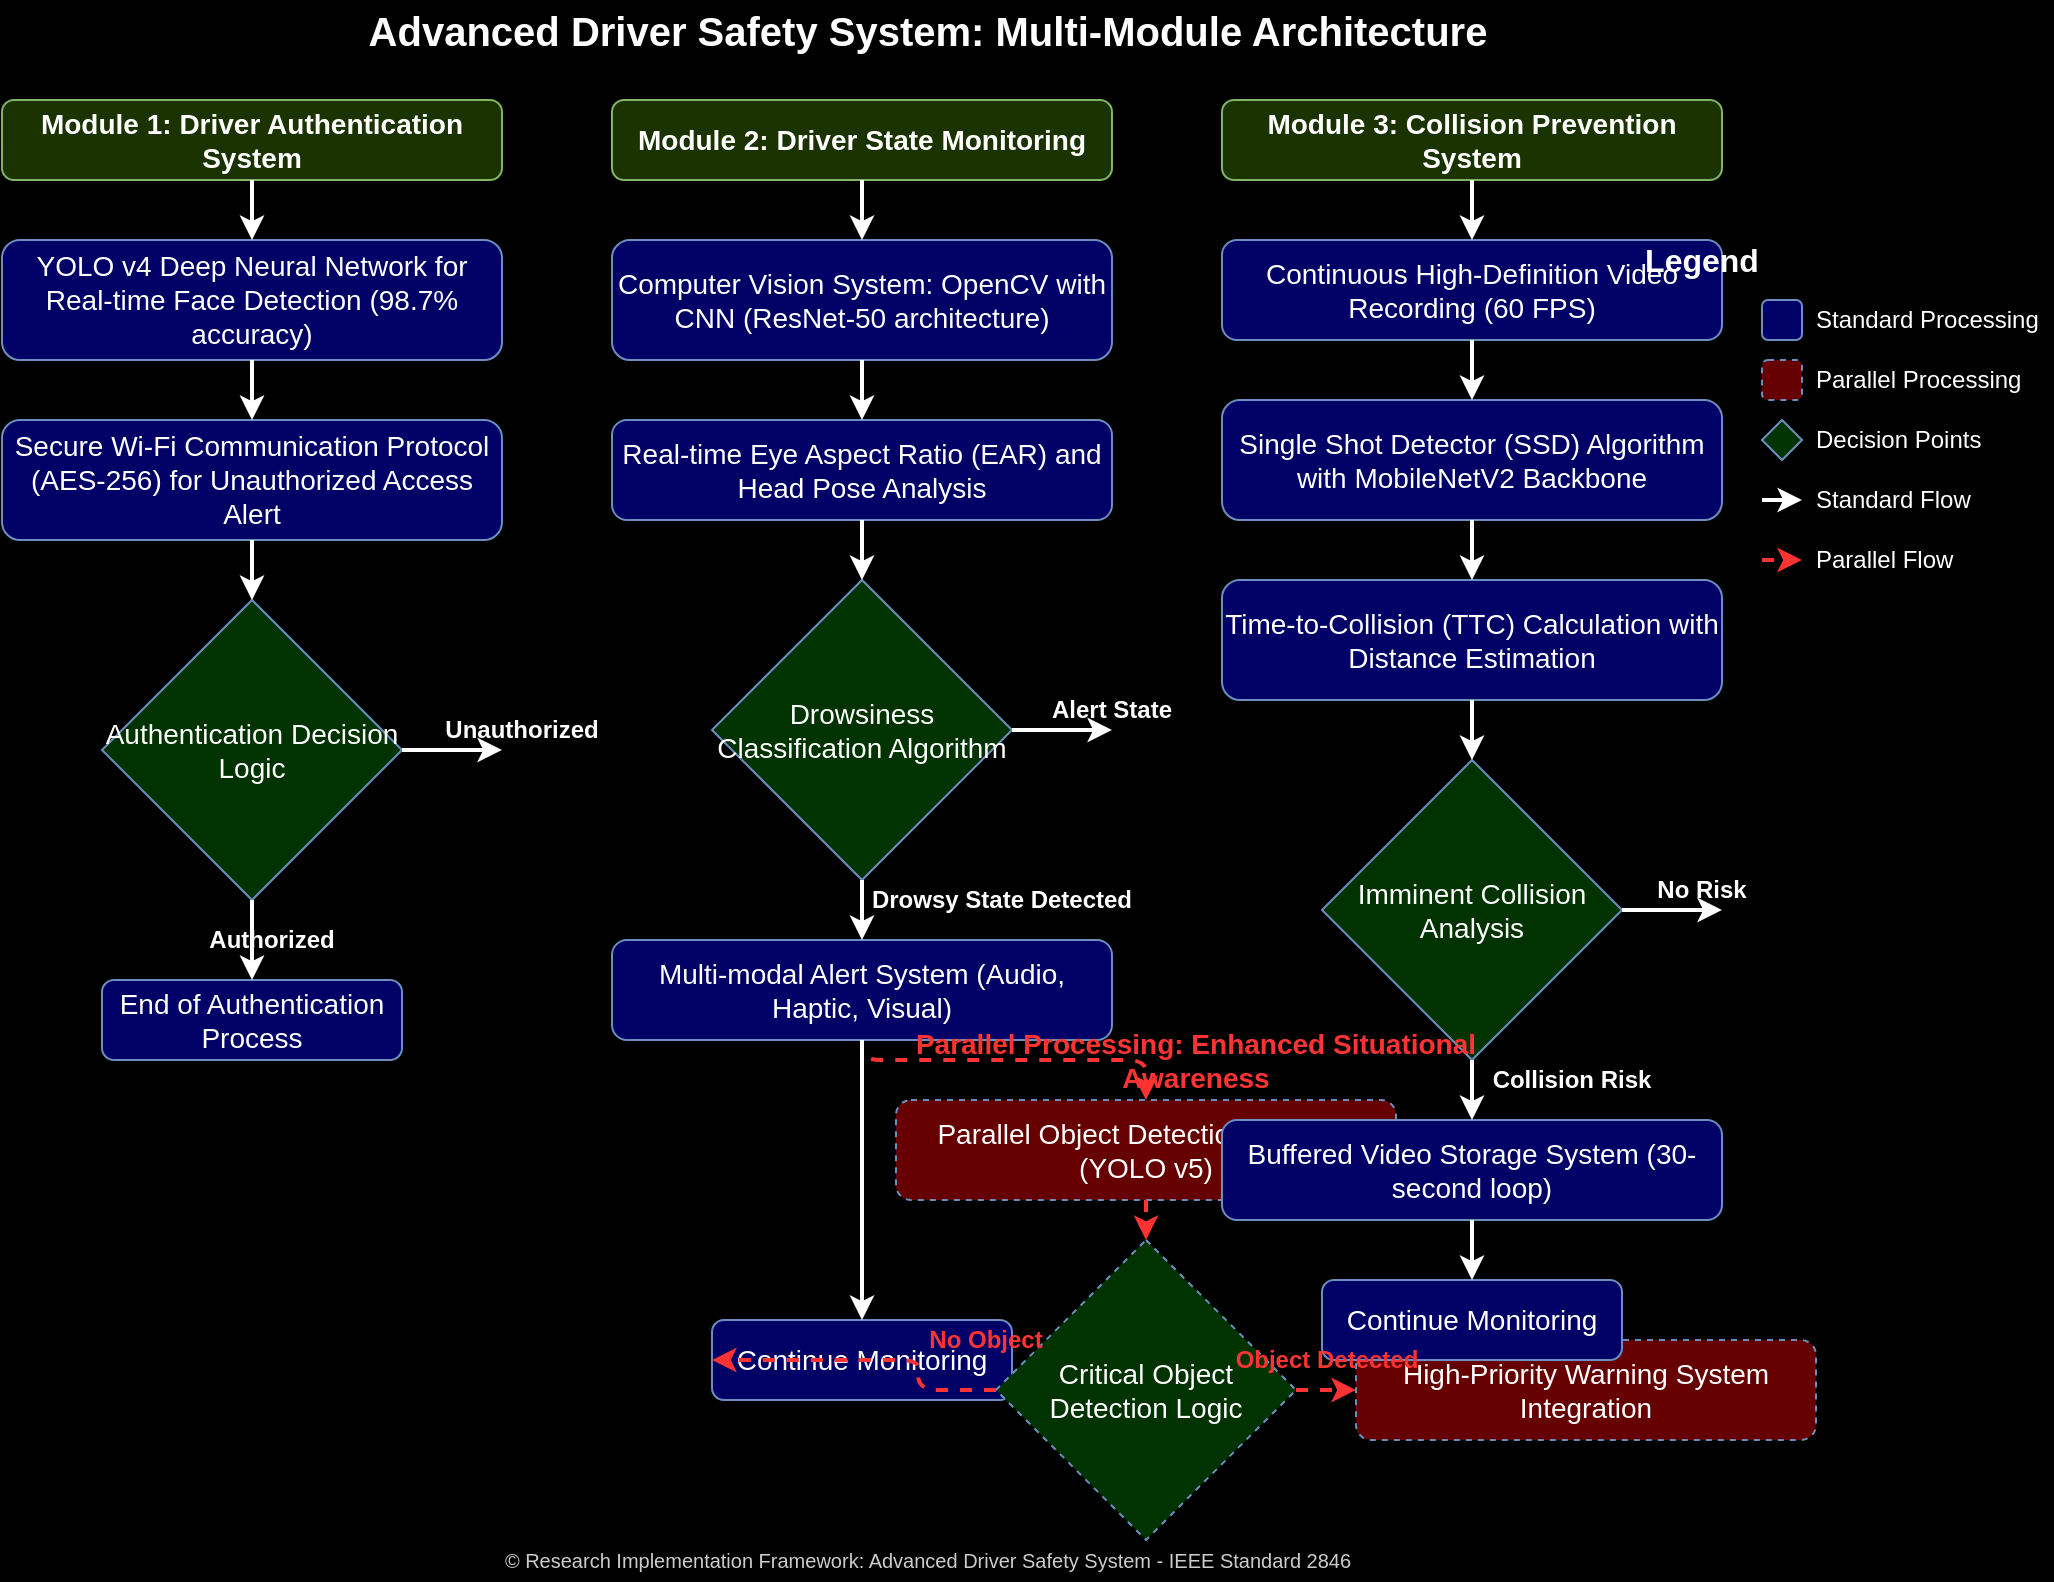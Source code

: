 <mxfile version="14.7.7" type="device">
  <diagram id="prtHgNgQTEPvFCAcTncT" name="Advanced Driver Safety System Architecture">
    <mxGraphModel dx="1422" dy="762" grid="1" gridSize="10" guides="1" tooltips="1" connect="1" arrows="1" fold="1" page="1" pageScale="1" pageWidth="1169" pageHeight="827" math="0" shadow="0" background="#000000">
      <root>
        <mxCell id="0" />
        <mxCell id="1" parent="0" />
        
        <!-- Main Title -->
        <mxCell id="mainTitle" value="Advanced Driver Safety System: Multi-Module Architecture" style="text;html=1;strokeColor=none;fillColor=none;align=center;verticalAlign=middle;whiteSpace=wrap;rounded=0;fontSize=20;fontStyle=1;fontColor=#FFFFFF;" vertex="1" parent="1">
          <mxGeometry x="225" y="10" width="720" height="30" as="geometry" />
        </mxCell>
        
        <!-- Title Blocks -->
        <mxCell id="title1" value="Module 1: Driver Authentication System" style="rounded=1;whiteSpace=wrap;html=1;fillColor=#1A3300;strokeColor=#82b366;fontSize=14;fontStyle=1;fontColor=#FFFFFF;" vertex="1" parent="1">
          <mxGeometry x="122" y="60" width="250" height="40" as="geometry" />
        </mxCell>
        
        <mxCell id="title2" value="Module 2: Driver State Monitoring" style="rounded=1;whiteSpace=wrap;html=1;fillColor=#1A3300;strokeColor=#82b366;fontSize=14;fontStyle=1;fontColor=#FFFFFF;" vertex="1" parent="1">
          <mxGeometry x="427" y="60" width="250" height="40" as="geometry" />
        </mxCell>
        
        <mxCell id="title3" value="Module 3: Collision Prevention System" style="rounded=1;whiteSpace=wrap;html=1;fillColor=#1A3300;strokeColor=#82b366;fontSize=14;fontStyle=1;fontColor=#FFFFFF;" vertex="1" parent="1">
          <mxGeometry x="732" y="60" width="250" height="40" as="geometry" />
        </mxCell>
        
        <!-- Face Detection Branch -->
        <mxCell id="faceDetect" value="YOLO v4 Deep Neural Network for Real-time Face Detection (98.7% accuracy)" style="rounded=1;whiteSpace=wrap;html=1;fillColor=#000066;strokeColor=#6c8ebf;fontSize=14;fontColor=#FFFFFF;" vertex="1" parent="1">
          <mxGeometry x="122" y="130" width="250" height="60" as="geometry" />
        </mxCell>
        
        <mxCell id="faceAlert" value="Secure Wi-Fi Communication Protocol (AES-256) for Unauthorized Access Alert" style="rounded=1;whiteSpace=wrap;html=1;fillColor=#000066;strokeColor=#6c8ebf;fontSize=14;fontColor=#FFFFFF;" vertex="1" parent="1">
          <mxGeometry x="122" y="220" width="250" height="60" as="geometry" />
        </mxCell>
        
        <mxCell id="faceDecision" value="Authentication Decision Logic" style="rhombus;whiteSpace=wrap;html=1;fillColor=#003300;strokeColor=#6c8ebf;fontSize=14;fontColor=#FFFFFF;" vertex="1" parent="1">
          <mxGeometry x="172" y="310" width="150" height="150" as="geometry" />
        </mxCell>
        
        <mxCell id="faceEnd" value="End of Authentication Process" style="rounded=1;whiteSpace=wrap;html=1;fillColor=#000066;strokeColor=#6c8ebf;fontSize=14;fontColor=#FFFFFF;" vertex="1" parent="1">
          <mxGeometry x="172" y="500" width="150" height="40" as="geometry" />
        </mxCell>
        
        <!-- Drowsiness Detection Branch -->
        <mxCell id="drowDetect" value="Computer Vision System: OpenCV with CNN (ResNet-50 architecture)" style="rounded=1;whiteSpace=wrap;html=1;fillColor=#000066;strokeColor=#6c8ebf;fontSize=14;fontColor=#FFFFFF;" vertex="1" parent="1">
          <mxGeometry x="427" y="130" width="250" height="60" as="geometry" />
        </mxCell>
        
        <mxCell id="drowAnalysis" value="Real-time Eye Aspect Ratio (EAR) and Head Pose Analysis" style="rounded=1;whiteSpace=wrap;html=1;fillColor=#000066;strokeColor=#6c8ebf;fontSize=14;fontColor=#FFFFFF;" vertex="1" parent="1">
          <mxGeometry x="427" y="220" width="250" height="50" as="geometry" />
        </mxCell>
        
        <mxCell id="drowDecision" value="Drowsiness Classification Algorithm" style="rhombus;whiteSpace=wrap;html=1;fillColor=#003300;strokeColor=#6c8ebf;fontSize=14;fontColor=#FFFFFF;" vertex="1" parent="1">
          <mxGeometry x="477" y="300" width="150" height="150" as="geometry" />
        </mxCell>
        
        <mxCell id="drowAlert" value="Multi-modal Alert System (Audio, Haptic, Visual)" style="rounded=1;whiteSpace=wrap;html=1;fillColor=#000066;strokeColor=#6c8ebf;fontSize=14;fontColor=#FFFFFF;" vertex="1" parent="1">
          <mxGeometry x="427" y="480" width="250" height="50" as="geometry" />
        </mxCell>
        
        <mxCell id="drowEnd" value="Continue Monitoring" style="rounded=1;whiteSpace=wrap;html=1;fillColor=#000066;strokeColor=#6c8ebf;fontSize=14;fontColor=#FFFFFF;" vertex="1" parent="1">
          <mxGeometry x="477" y="670" width="150" height="40" as="geometry" />
        </mxCell>
        
        <!-- Object Detection (Parallel Process) -->
        <mxCell id="objectDetect" value="Parallel Object Detection Process (YOLO v5)" style="rounded=1;whiteSpace=wrap;html=1;fillColor=#660000;strokeColor=#6c8ebf;fontSize=14;fontColor=#FFFFFF;dashed=1;" vertex="1" parent="1">
          <mxGeometry x="569" y="560" width="250" height="50" as="geometry" />
        </mxCell>
        
        <mxCell id="objectDecision" value="Critical Object Detection Logic" style="rhombus;whiteSpace=wrap;html=1;fillColor=#003300;strokeColor=#6c8ebf;fontSize=14;fontColor=#FFFFFF;dashed=1;" vertex="1" parent="1">
          <mxGeometry x="619" y="630" width="150" height="150" as="geometry" />
        </mxCell>
        
        <mxCell id="objectAlert" value="High-Priority Warning System Integration" style="rounded=1;whiteSpace=wrap;html=1;fillColor=#660000;strokeColor=#6c8ebf;fontSize=14;fontColor=#FFFFFF;dashed=1;" vertex="1" parent="1">
          <mxGeometry x="799" y="680" width="230" height="50" as="geometry" />
        </mxCell>
        
        <!-- Collision Detection Branch -->
        <mxCell id="collisionRecord" value="Continuous High-Definition Video Recording (60 FPS)" style="rounded=1;whiteSpace=wrap;html=1;fillColor=#000066;strokeColor=#6c8ebf;fontSize=14;fontColor=#FFFFFF;" vertex="1" parent="1">
          <mxGeometry x="732" y="130" width="250" height="50" as="geometry" />
        </mxCell>
        
        <mxCell id="collisionDetect" value="Single Shot Detector (SSD) Algorithm with MobileNetV2 Backbone" style="rounded=1;whiteSpace=wrap;html=1;fillColor=#000066;strokeColor=#6c8ebf;fontSize=14;fontColor=#FFFFFF;" vertex="1" parent="1">
          <mxGeometry x="732" y="210" width="250" height="60" as="geometry" />
        </mxCell>
        
        <mxCell id="collisionCalculation" value="Time-to-Collision (TTC) Calculation with Distance Estimation" style="rounded=1;whiteSpace=wrap;html=1;fillColor=#000066;strokeColor=#6c8ebf;fontSize=14;fontColor=#FFFFFF;" vertex="1" parent="1">
          <mxGeometry x="732" y="300" width="250" height="60" as="geometry" />
        </mxCell>
        
        <mxCell id="collisionDecision" value="Imminent Collision Analysis" style="rhombus;whiteSpace=wrap;html=1;fillColor=#003300;strokeColor=#6c8ebf;fontSize=14;fontColor=#FFFFFF;" vertex="1" parent="1">
          <mxGeometry x="782" y="390" width="150" height="150" as="geometry" />
        </mxCell>
        
        <mxCell id="collisionStorage" value="Buffered Video Storage System (30-second loop)" style="rounded=1;whiteSpace=wrap;html=1;fillColor=#000066;strokeColor=#6c8ebf;fontSize=14;fontColor=#FFFFFF;" vertex="1" parent="1">
          <mxGeometry x="732" y="570" width="250" height="50" as="geometry" />
        </mxCell>
        
        <mxCell id="collisionEnd" value="Continue Monitoring" style="rounded=1;whiteSpace=wrap;html=1;fillColor=#000066;strokeColor=#6c8ebf;fontSize=14;fontColor=#FFFFFF;" vertex="1" parent="1">
          <mxGeometry x="782" y="650" width="150" height="40" as="geometry" />
        </mxCell>
        
        <!-- Connections for Face Detection -->
        <mxCell id="faceConnectA" value="" style="endArrow=classic;html=1;exitX=0.5;exitY=1;exitDx=0;exitDy=0;entryX=0.5;entryY=0;entryDx=0;entryDy=0;strokeWidth=2;strokeColor=#FFFFFF;" edge="1" parent="1" source="title1" target="faceDetect">
          <mxGeometry width="50" height="50" relative="1" as="geometry">
            <mxPoint x="560" y="450" as="sourcePoint" />
            <mxPoint x="610" y="400" as="targetPoint" />
          </mxGeometry>
        </mxCell>
        
        <mxCell id="faceConnectB" value="" style="endArrow=classic;html=1;exitX=0.5;exitY=1;exitDx=0;exitDy=0;entryX=0.5;entryY=0;entryDx=0;entryDy=0;strokeWidth=2;strokeColor=#FFFFFF;" edge="1" parent="1" source="faceDetect" target="faceAlert">
          <mxGeometry width="50" height="50" relative="1" as="geometry">
            <mxPoint x="560" y="450" as="sourcePoint" />
            <mxPoint x="610" y="400" as="targetPoint" />
          </mxGeometry>
        </mxCell>
        
        <mxCell id="faceConnectC" value="" style="endArrow=classic;html=1;exitX=0.5;exitY=1;exitDx=0;exitDy=0;entryX=0.5;entryY=0;entryDx=0;entryDy=0;strokeWidth=2;strokeColor=#FFFFFF;" edge="1" parent="1" source="faceAlert" target="faceDecision">
          <mxGeometry width="50" height="50" relative="1" as="geometry">
            <mxPoint x="560" y="450" as="sourcePoint" />
            <mxPoint x="610" y="400" as="targetPoint" />
          </mxGeometry>
        </mxCell>
        
        <mxCell id="faceConnectD" value="" style="endArrow=classic;html=1;exitX=0.5;exitY=1;exitDx=0;exitDy=0;entryX=0.5;entryY=0;entryDx=0;entryDy=0;strokeWidth=2;strokeColor=#FFFFFF;" edge="1" parent="1" source="faceDecision" target="faceEnd">
          <mxGeometry width="50" height="50" relative="1" as="geometry">
            <mxPoint x="560" y="450" as="sourcePoint" />
            <mxPoint x="610" y="400" as="targetPoint" />
          </mxGeometry>
        </mxCell>
        
        <mxCell id="faceYes" value="Authorized" style="text;html=1;strokeColor=none;fillColor=none;align=center;verticalAlign=middle;whiteSpace=wrap;rounded=0;fontColor=#FFFFFF;fontStyle=1" vertex="1" parent="1">
          <mxGeometry x="217" y="470" width="80" height="20" as="geometry" />
        </mxCell>
        
        <mxCell id="faceConnectE" value="" style="endArrow=classic;html=1;exitX=1;exitY=0.5;exitDx=0;exitDy=0;strokeWidth=2;strokeColor=#FFFFFF;" edge="1" parent="1" source="faceDecision">
          <mxGeometry width="50" height="50" relative="1" as="geometry">
            <mxPoint x="560" y="450" as="sourcePoint" />
            <mxPoint x="372" y="385" as="targetPoint" />
          </mxGeometry>
        </mxCell>
        
        <mxCell id="faceNo" value="Unauthorized" style="text;html=1;strokeColor=none;fillColor=none;align=center;verticalAlign=middle;whiteSpace=wrap;rounded=0;fontColor=#FFFFFF;fontStyle=1" vertex="1" parent="1">
          <mxGeometry x="332" y="365" width="100" height="20" as="geometry" />
        </mxCell>
        
        <!-- Connections for Drowsiness Detection -->
        <mxCell id="drowConnectA" value="" style="endArrow=classic;html=1;exitX=0.5;exitY=1;exitDx=0;exitDy=0;entryX=0.5;entryY=0;entryDx=0;entryDy=0;strokeWidth=2;strokeColor=#FFFFFF;" edge="1" parent="1" source="title2" target="drowDetect">
          <mxGeometry width="50" height="50" relative="1" as="geometry">
            <mxPoint x="560" y="450" as="sourcePoint" />
            <mxPoint x="610" y="400" as="targetPoint" />
          </mxGeometry>
        </mxCell>
        
        <mxCell id="drowConnectB" value="" style="endArrow=classic;html=1;exitX=0.5;exitY=1;exitDx=0;exitDy=0;entryX=0.5;entryY=0;entryDx=0;entryDy=0;strokeWidth=2;strokeColor=#FFFFFF;" edge="1" parent="1" source="drowDetect" target="drowAnalysis">
          <mxGeometry width="50" height="50" relative="1" as="geometry">
            <mxPoint x="560" y="450" as="sourcePoint" />
            <mxPoint x="610" y="400" as="targetPoint" />
          </mxGeometry>
        </mxCell>
        
        <mxCell id="drowConnectC" value="" style="endArrow=classic;html=1;exitX=0.5;exitY=1;exitDx=0;exitDy=0;entryX=0.5;entryY=0;entryDx=0;entryDy=0;strokeWidth=2;strokeColor=#FFFFFF;" edge="1" parent="1" source="drowAnalysis" target="drowDecision">
          <mxGeometry width="50" height="50" relative="1" as="geometry">
            <mxPoint x="560" y="450" as="sourcePoint" />
            <mxPoint x="610" y="400" as="targetPoint" />
          </mxGeometry>
        </mxCell>
        
        <mxCell id="drowConnectD" value="" style="endArrow=classic;html=1;exitX=0.5;exitY=1;exitDx=0;exitDy=0;entryX=0.5;entryY=0;entryDx=0;entryDy=0;strokeWidth=2;strokeColor=#FFFFFF;" edge="1" parent="1" source="drowDecision" target="drowAlert">
          <mxGeometry width="50" height="50" relative="1" as="geometry">
            <mxPoint x="560" y="450" as="sourcePoint" />
            <mxPoint x="610" y="400" as="targetPoint" />
          </mxGeometry>
        </mxCell>
        
        <mxCell id="drowYes" value="Drowsy State Detected" style="text;html=1;strokeColor=none;fillColor=none;align=center;verticalAlign=middle;whiteSpace=wrap;rounded=0;fontColor=#FFFFFF;fontStyle=1" vertex="1" parent="1">
          <mxGeometry x="552" y="450" width="140" height="20" as="geometry" />
        </mxCell>
        
        <mxCell id="drowConnectE" value="" style="endArrow=classic;html=1;exitX=1;exitY=0.5;exitDx=0;exitDy=0;strokeWidth=2;strokeColor=#FFFFFF;" edge="1" parent="1" source="drowDecision">
          <mxGeometry width="50" height="50" relative="1" as="geometry">
            <mxPoint x="560" y="450" as="sourcePoint" />
            <mxPoint x="677" y="375" as="targetPoint" />
          </mxGeometry>
        </mxCell>
        
        <mxCell id="drowNo" value="Alert State" style="text;html=1;strokeColor=none;fillColor=none;align=center;verticalAlign=middle;whiteSpace=wrap;rounded=0;fontColor=#FFFFFF;fontStyle=1" vertex="1" parent="1">
          <mxGeometry x="637" y="355" width="80" height="20" as="geometry" />
        </mxCell>
        
        <!-- Object Detection (Parallel Process) Connections -->
        <mxCell id="drowParallelConnect" value="" style="endArrow=classic;html=1;exitX=0.5;exitY=1;exitDx=0;exitDy=0;entryX=0.5;entryY=0;entryDx=0;entryDy=0;strokeWidth=2;strokeColor=#FF3333;dashed=1;" edge="1" parent="1" source="drowAlert" target="objectDetect">
          <mxGeometry width="50" height="50" relative="1" as="geometry">
            <mxPoint x="560" y="450" as="sourcePoint" />
            <mxPoint x="610" y="400" as="targetPoint" />
            <Array as="points">
              <mxPoint x="552" y="540" />
              <mxPoint x="694" y="540" />
            </Array>
          </mxGeometry>
        </mxCell>
        
        <mxCell id="drowEndConnect" value="" style="endArrow=classic;html=1;exitX=0.5;exitY=1;exitDx=0;exitDy=0;entryX=0.5;entryY=0;entryDx=0;entryDy=0;strokeWidth=2;strokeColor=#FFFFFF;" edge="1" parent="1" source="drowAlert" target="drowEnd">
          <mxGeometry width="50" height="50" relative="1" as="geometry">
            <mxPoint x="560" y="450" as="sourcePoint" />
            <mxPoint x="610" y="400" as="targetPoint" />
            <Array as="points">
              <mxPoint x="552" y="540" />
              <mxPoint x="552" y="600" />
            </Array>
          </mxGeometry>
        </mxCell>
        
        <mxCell id="objectConnectA" value="" style="endArrow=classic;html=1;exitX=0.5;exitY=1;exitDx=0;exitDy=0;entryX=0.5;entryY=0;entryDx=0;entryDy=0;strokeWidth=2;strokeColor=#FF3333;dashed=1;" edge="1" parent="1" source="objectDetect" target="objectDecision">
          <mxGeometry width="50" height="50" relative="1" as="geometry">
            <mxPoint x="560" y="450" as="sourcePoint" />
            <mxPoint x="610" y="400" as="targetPoint" />
          </mxGeometry>
        </mxCell>
        
        <mxCell id="objectConnectB" value="" style="endArrow=classic;html=1;exitX=1;exitY=0.5;exitDx=0;exitDy=0;entryX=0;entryY=0.5;entryDx=0;entryDy=0;strokeWidth=2;strokeColor=#FF3333;dashed=1;" edge="1" parent="1" source="objectDecision" target="objectAlert">
          <mxGeometry width="50" height="50" relative="1" as="geometry">
            <mxPoint x="560" y="450" as="sourcePoint" />
            <mxPoint x="610" y="400" as="targetPoint" />
          </mxGeometry>
        </mxCell>
        
        <mxCell id="objectYes" value="Object Detected" style="text;html=1;strokeColor=none;fillColor=none;align=center;verticalAlign=middle;whiteSpace=wrap;rounded=0;fontColor=#FF3333;fontStyle=1" vertex="1" parent="1">
          <mxGeometry x="730" y="680" width="109" height="20" as="geometry" />
        </mxCell>
        
        <mxCell id="objectConnectD" value="" style="endArrow=classic;html=1;exitX=0;exitY=0.5;exitDx=0;exitDy=0;entryX=0;entryY=0.5;entryDx=0;entryDy=0;strokeWidth=2;strokeColor=#FF3333;dashed=1;" edge="1" parent="1" source="objectDecision" target="drowEnd">
          <mxGeometry width="50" height="50" relative="1" as="geometry">
            <mxPoint x="560" y="450" as="sourcePoint" />
            <mxPoint x="610" y="400" as="targetPoint" />
            <Array as="points">
              <mxPoint x="580" y="705" />
              <mxPoint x="580" y="690" />
            </Array>
          </mxGeometry>
        </mxCell>
        
        <mxCell id="objectNo" value="No Object" style="text;html=1;strokeColor=none;fillColor=none;align=center;verticalAlign=middle;whiteSpace=wrap;rounded=0;fontColor=#FF3333;fontStyle=1" vertex="1" parent="1">
          <mxGeometry x="579" y="670" width="70" height="20" as="geometry" />
        </mxCell>
        
        <!-- Connections for Collision Detection -->
        <mxCell id="collisionConnectA" value="" style="endArrow=classic;html=1;exitX=0.5;exitY=1;exitDx=0;exitDy=0;entryX=0.5;entryY=0;entryDx=0;entryDy=0;strokeWidth=2;strokeColor=#FFFFFF;" edge="1" parent="1" source="title3" target="collisionRecord">
          <mxGeometry width="50" height="50" relative="1" as="geometry">
            <mxPoint x="560" y="450" as="sourcePoint" />
            <mxPoint x="610" y="400" as="targetPoint" />
          </mxGeometry>
        </mxCell>
        
        <mxCell id="collisionConnectB" value="" style="endArrow=classic;html=1;exitX=0.5;exitY=1;exitDx=0;exitDy=0;entryX=0.5;entryY=0;entryDx=0;entryDy=0;strokeWidth=2;strokeColor=#FFFFFF;" edge="1" parent="1" source="collisionRecord" target="collisionDetect">
          <mxGeometry width="50" height="50" relative="1" as="geometry">
            <mxPoint x="560" y="450" as="sourcePoint" />
            <mxPoint x="610" y="400" as="targetPoint" />
          </mxGeometry>
        </mxCell>
        
        <mxCell id="collisionConnectC" value="" style="endArrow=classic;html=1;exitX=0.5;exitY=1;exitDx=0;exitDy=0;entryX=0.5;entryY=0;entryDx=0;entryDy=0;strokeWidth=2;strokeColor=#FFFFFF;" edge="1" parent="1" source="collisionDetect" target="collisionCalculation">
          <mxGeometry width="50" height="50" relative="1" as="geometry">
            <mxPoint x="560" y="450" as="sourcePoint" />
            <mxPoint x="610" y="400" as="targetPoint" />
          </mxGeometry>
        </mxCell>
        
        <mxCell id="collisionConnectD" value="" style="endArrow=classic;html=1;exitX=0.5;exitY=1;exitDx=0;exitDy=0;entryX=0.5;entryY=0;entryDx=0;entryDy=0;strokeWidth=2;strokeColor=#FFFFFF;" edge="1" parent="1" source="collisionCalculation" target="collisionDecision">
          <mxGeometry width="50" height="50" relative="1" as="geometry">
            <mxPoint x="560" y="450" as="sourcePoint" />
            <mxPoint x="610" y="400" as="targetPoint" />
          </mxGeometry>
        </mxCell>
        
        <mxCell id="collisionConnectE" value="" style="endArrow=classic;html=1;exitX=0.5;exitY=1;exitDx=0;exitDy=0;entryX=0.5;entryY=0;entryDx=0;entryDy=0;strokeWidth=2;strokeColor=#FFFFFF;" edge="1" parent="1" source="collisionDecision" target="collisionStorage">
          <mxGeometry width="50" height="50" relative="1" as="geometry">
            <mxPoint x="560" y="450" as="sourcePoint" />
            <mxPoint x="610" y="400" as="targetPoint" />
          </mxGeometry>
        </mxCell>
        
        <mxCell id="collisionYes" value="Collision Risk" style="text;html=1;strokeColor=none;fillColor=none;align=center;verticalAlign=middle;whiteSpace=wrap;rounded=0;fontColor=#FFFFFF;fontStyle=1" vertex="1" parent="1">
          <mxGeometry x="857" y="540" width="100" height="20" as="geometry" />
        </mxCell>
        
        <mxCell id="collisionConnectF" value="" style="endArrow=classic;html=1;exitX=1;exitY=0.5;exitDx=0;exitDy=0;strokeWidth=2;strokeColor=#FFFFFF;" edge="1" parent="1" source="collisionDecision">
          <mxGeometry width="50" height="50" relative="1" as="geometry">
            <mxPoint x="560" y="450" as="sourcePoint" />
            <mxPoint x="982" y="465" as="targetPoint" />
          </mxGeometry>
        </mxCell>
        
        <mxCell id="collisionNo" value="No Risk" style="text;html=1;strokeColor=none;fillColor=none;align=center;verticalAlign=middle;whiteSpace=wrap;rounded=0;fontColor=#FFFFFF;fontStyle=1" vertex="1" parent="1">
          <mxGeometry x="942" y="445" width="60" height="20" as="geometry" />
        </mxCell>
        
        <mxCell id="collisionConnectG" value="" style="endArrow=classic;html=1;exitX=0.5;exitY=1;exitDx=0;exitDy=0;entryX=0.5;entryY=0;entryDx=0;entryDy=0;strokeWidth=2;strokeColor=#FFFFFF;" edge="1" parent="1" source="collisionStorage" target="collisionEnd">
          <mxGeometry width="50" height="50" relative="1" as="geometry">
            <mxPoint x="560" y="450" as="sourcePoint" />
            <mxPoint x="610" y="400" as="targetPoint" />
          </mxGeometry>
        </mxCell>
        
        <!-- Legend -->
        <mxCell id="legendTitle" value="Legend" style="text;html=1;strokeColor=none;fillColor=none;align=center;verticalAlign=middle;whiteSpace=wrap;rounded=0;fontSize=16;fontStyle=1;fontColor=#FFFFFF;" vertex="1" parent="1">
          <mxGeometry x="942" y="130" width="60" height="20" as="geometry" />
        </mxCell>
        
        <mxCell id="legend1" value="" style="rounded=1;whiteSpace=wrap;html=1;fillColor=#000066;strokeColor=#6c8ebf;" vertex="1" parent="1">
          <mxGeometry x="1002" y="160" width="20" height="20" as="geometry" />
        </mxCell>
        
        <mxCell id="legend1Text" value="Standard Processing" style="text;html=1;strokeColor=none;fillColor=none;align=left;verticalAlign=middle;whiteSpace=wrap;rounded=0;fontColor=#FFFFFF;" vertex="1" parent="1">
          <mxGeometry x="1027" y="160" width="120" height="20" as="geometry" />
        </mxCell>
        
        <mxCell id="legend2" value="" style="rounded=1;whiteSpace=wrap;html=1;fillColor=#660000;strokeColor=#6c8ebf;dashed=1;" vertex="1" parent="1">
          <mxGeometry x="1002" y="190" width="20" height="20" as="geometry" />
        </mxCell>
        
        <mxCell id="legend2Text" value="Parallel Processing" style="text;html=1;strokeColor=none;fillColor=none;align=left;verticalAlign=middle;whiteSpace=wrap;rounded=0;fontColor=#FFFFFF;" vertex="1" parent="1">
          <mxGeometry x="1027" y="190" width="120" height="20" as="geometry" />
        </mxCell>
        
        <mxCell id="legend3" value="" style="rhombus;whiteSpace=wrap;html=1;fillColor=#003300;strokeColor=#6c8ebf;" vertex="1" parent="1">
          <mxGeometry x="1002" y="220" width="20" height="20" as="geometry" />
        </mxCell>
        
        <mxCell id="legend3Text" value="Decision Points" style="text;html=1;strokeColor=none;fillColor=none;align=left;verticalAlign=middle;whiteSpace=wrap;rounded=0;fontColor=#FFFFFF;" vertex="1" parent="1">
          <mxGeometry x="1027" y="220" width="120" height="20" as="geometry" />
        </mxCell>
        
        <mxCell id="legend4" value="" style="endArrow=classic;html=1;strokeWidth=2;strokeColor=#FFFFFF;" edge="1" parent="1">
          <mxGeometry width="50" height="50" relative="1" as="geometry">
            <mxPoint x="1002" y="260" as="sourcePoint" />
            <mxPoint x="1022" y="260" as="targetPoint" />
          </mxGeometry>
        </mxCell>
        
        <mxCell id="legend4Text" value="Standard Flow" style="text;html=1;strokeColor=none;fillColor=none;align=left;verticalAlign=middle;whiteSpace=wrap;rounded=0;fontColor=#FFFFFF;" vertex="1" parent="1">
          <mxGeometry x="1027" y="250" width="120" height="20" as="geometry" />
        </mxCell>
        
        <mxCell id="legend5" value="" style="endArrow=classic;html=1;strokeWidth=2;strokeColor=#FF3333;dashed=1;" edge="1" parent="1">
          <mxGeometry width="50" height="50" relative="1" as="geometry">
            <mxPoint x="1002" y="290" as="sourcePoint" />
            <mxPoint x="1022" y="290" as="targetPoint" />
          </mxGeometry>
        </mxCell>
        
        <mxCell id="legend5Text" value="Parallel Flow" style="text;html=1;strokeColor=none;fillColor=none;align=left;verticalAlign=middle;whiteSpace=wrap;rounded=0;fontColor=#FFFFFF;" vertex="1" parent="1">
          <mxGeometry x="1027" y="280" width="120" height="20" as="geometry" />
        </mxCell>
        
        <!-- Labels for Parallel Process -->
        <mxCell id="parallelLabel" value="Parallel Processing: Enhanced Situational Awareness" style="text;html=1;strokeColor=none;fillColor=none;align=center;verticalAlign=middle;whiteSpace=wrap;rounded=0;fontColor=#FF3333;fontSize=14;fontStyle=1" vertex="1" parent="1">
          <mxGeometry x="569" y="530" width="300" height="20" as="geometry" />
        </mxCell>
        
        <!-- Reference Note -->
        <mxCell id="referenceNote" value="© Research Implementation Framework: Advanced Driver Safety System - IEEE Standard 2846" style="text;html=1;strokeColor=none;fillColor=none;align=center;verticalAlign=middle;whiteSpace=wrap;rounded=0;fontColor=#CCCCCC;fontSize=10;" vertex="1" parent="1">
          <mxGeometry x="315" y="780" width="540" height="20" as="geometry" />
        </mxCell>
      </root>
    </mxGraphModel>
  </diagram>
</mxfile> 